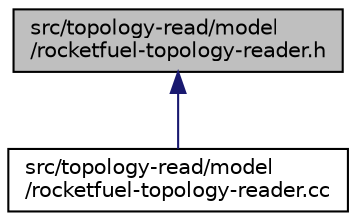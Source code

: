 digraph "src/topology-read/model/rocketfuel-topology-reader.h"
{
 // LATEX_PDF_SIZE
  edge [fontname="Helvetica",fontsize="10",labelfontname="Helvetica",labelfontsize="10"];
  node [fontname="Helvetica",fontsize="10",shape=record];
  Node1 [label="src/topology-read/model\l/rocketfuel-topology-reader.h",height=0.2,width=0.4,color="black", fillcolor="grey75", style="filled", fontcolor="black",tooltip="ns3::RocketfuelTopologyReader declaration."];
  Node1 -> Node2 [dir="back",color="midnightblue",fontsize="10",style="solid",fontname="Helvetica"];
  Node2 [label="src/topology-read/model\l/rocketfuel-topology-reader.cc",height=0.2,width=0.4,color="black", fillcolor="white", style="filled",URL="$rocketfuel-topology-reader_8cc.html",tooltip="ns3::RocketfuelTopologyReader implementation."];
}
